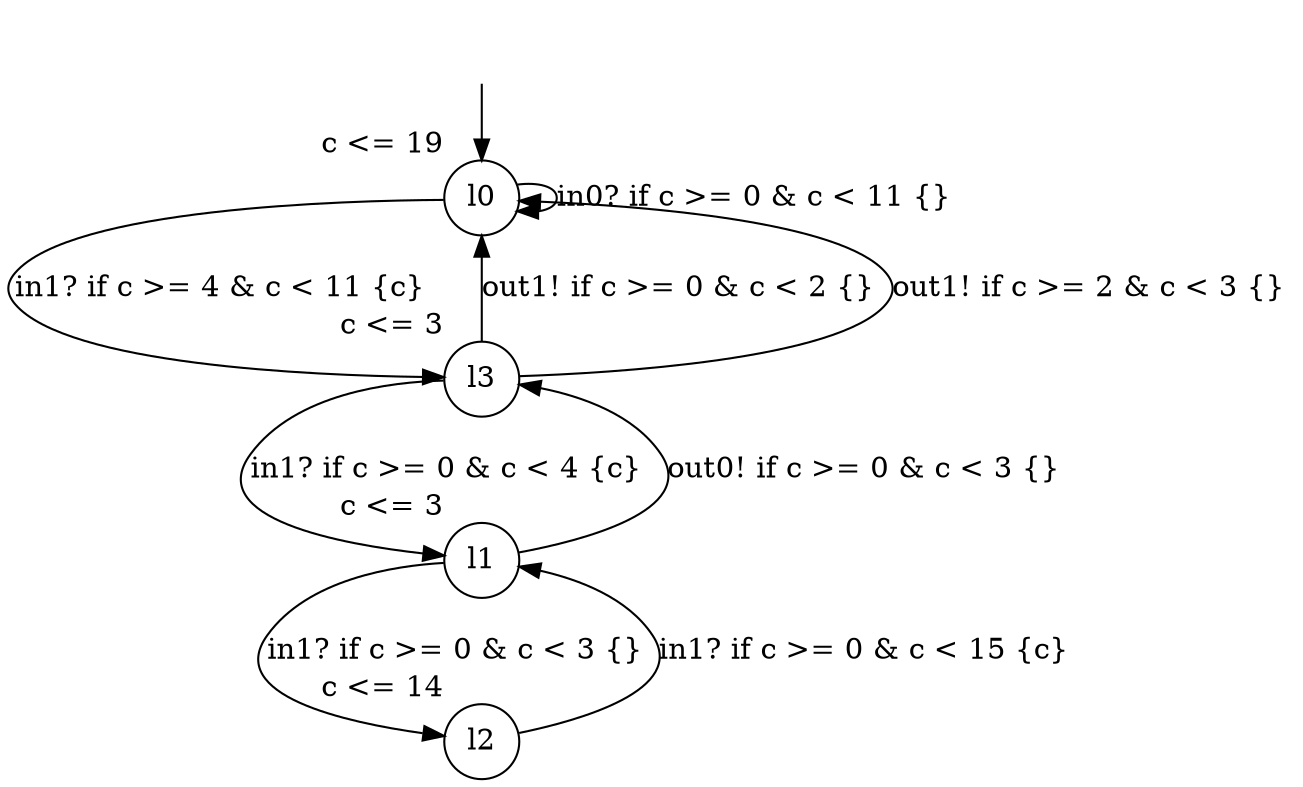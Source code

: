 digraph g {
__start0 [label="" shape="none"];
l0 [shape="circle" margin=0 label="l0", xlabel="c <= 19"];
l1 [shape="circle" margin=0 label="l1", xlabel="c <= 3"];
l2 [shape="circle" margin=0 label="l2", xlabel="c <= 14"];
l3 [shape="circle" margin=0 label="l3", xlabel="c <= 3"];
l0 -> l0 [label="in0? if c >= 0 & c < 11 {} "];
l0 -> l3 [label="in1? if c >= 4 & c < 11 {c} "];
l1 -> l2 [label="in1? if c >= 0 & c < 3 {} "];
l1 -> l3 [label="out0! if c >= 0 & c < 3 {} "];
l2 -> l1 [label="in1? if c >= 0 & c < 15 {c} "];
l3 -> l0 [label="out1! if c >= 0 & c < 2 {} "];
l3 -> l0 [label="out1! if c >= 2 & c < 3 {} "];
l3 -> l1 [label="in1? if c >= 0 & c < 4 {c} "];
__start0 -> l0;
}
